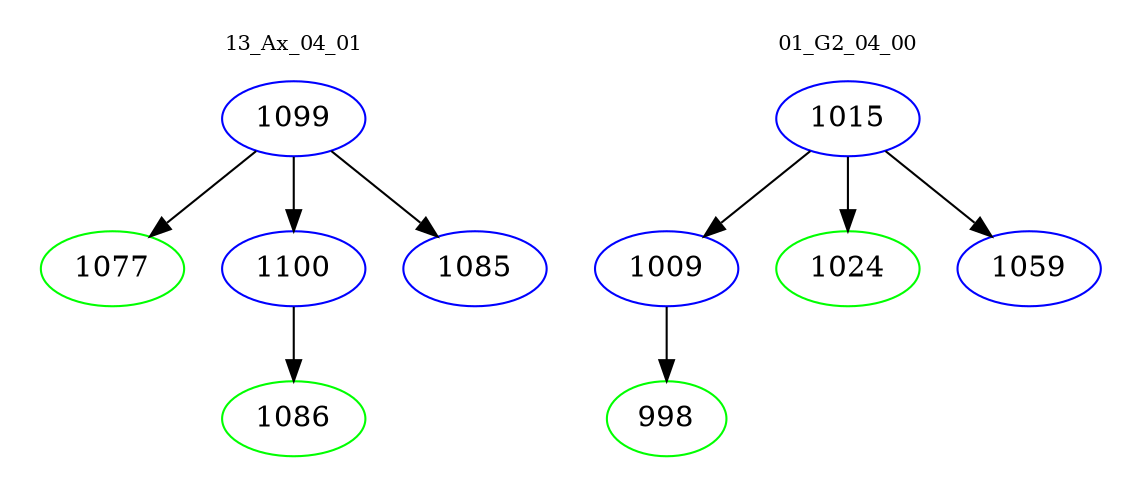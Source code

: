 digraph{
subgraph cluster_0 {
color = white
label = "13_Ax_04_01";
fontsize=10;
T0_1099 [label="1099", color="blue"]
T0_1099 -> T0_1077 [color="black"]
T0_1077 [label="1077", color="green"]
T0_1099 -> T0_1100 [color="black"]
T0_1100 [label="1100", color="blue"]
T0_1100 -> T0_1086 [color="black"]
T0_1086 [label="1086", color="green"]
T0_1099 -> T0_1085 [color="black"]
T0_1085 [label="1085", color="blue"]
}
subgraph cluster_1 {
color = white
label = "01_G2_04_00";
fontsize=10;
T1_1015 [label="1015", color="blue"]
T1_1015 -> T1_1009 [color="black"]
T1_1009 [label="1009", color="blue"]
T1_1009 -> T1_998 [color="black"]
T1_998 [label="998", color="green"]
T1_1015 -> T1_1024 [color="black"]
T1_1024 [label="1024", color="green"]
T1_1015 -> T1_1059 [color="black"]
T1_1059 [label="1059", color="blue"]
}
}

